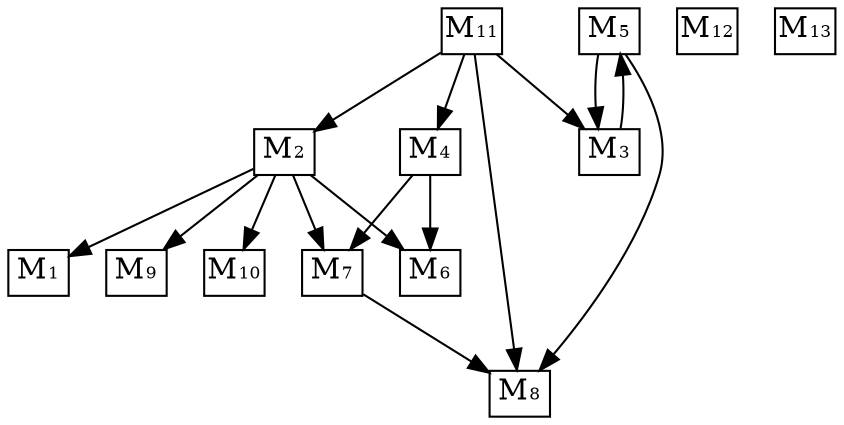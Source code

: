 digraph G {
node[shape=box,margin=0,width=0.4,height=0.3];
M1 [label=<M<font point-size="8">1</font>>];
M2 [label=<M<font point-size="8">2</font>>];
M3 [label=<M<font point-size="8">3</font>>];
M4 [label=<M<font point-size="8">4</font>>];
M5 [label=<M<font point-size="8">5</font>>];
M6 [label=<M<font point-size="8">6</font>>];
M7 [label=<M<font point-size="8">7</font>>];
M8 [label=<M<font point-size="8">8</font>>];
M9 [label=<M<font point-size="8">9</font>>];
M10 [label=<M<font point-size="8">10</font>>];
M11 [label=<M<font point-size="8">11</font>>];
M12 [label=<M<font point-size="8">12</font>>];
M13 [label=<M<font point-size="8">13</font>>];
M11 -> M2;
M11 -> M8;
M11 -> M3;
M11 -> M4;
M2 -> M10;
M2 -> M9;
M2 -> M7;
M2 -> M6;
M2 -> M1;
M4 -> M7;
M4 -> M6;
M7 -> M8;
M3 -> M5;
M5 -> M8;
M5 -> M3;
}
